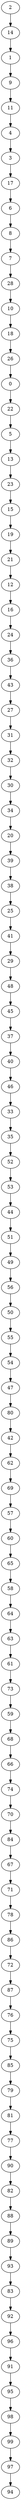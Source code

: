digraph {
  0;
  1;
  2;
  3;
  4;
  5;
  6;
  7;
  8;
  9;
  10;
  11;
  12;
  13;
  14;
  15;
  16;
  17;
  18;
  19;
  20;
  21;
  22;
  23;
  24;
  25;
  26;
  27;
  28;
  29;
  30;
  31;
  32;
  33;
  34;
  35;
  36;
  37;
  38;
  39;
  40;
  41;
  42;
  43;
  44;
  45;
  46;
  47;
  48;
  49;
  50;
  51;
  52;
  53;
  54;
  55;
  56;
  57;
  58;
  59;
  60;
  61;
  62;
  63;
  64;
  65;
  66;
  67;
  68;
  69;
  70;
  71;
  72;
  73;
  74;
  75;
  76;
  77;
  78;
  79;
  80;
  81;
  82;
  83;
  84;
  85;
  86;
  87;
  88;
  89;
  90;
  91;
  92;
  93;
  94;
  95;
  96;
  97;
  98;
  99;
  2 -> 14;
  14 -> 1;
  1 -> 9;
  9 -> 11;
  11 -> 4;
  4 -> 3;
  3 -> 17;
  17 -> 6;
  6 -> 8;
  8 -> 7;
  7 -> 28;
  28 -> 10;
  10 -> 18;
  18 -> 26;
  26 -> 0;
  0 -> 22;
  22 -> 5;
  5 -> 13;
  13 -> 23;
  23 -> 15;
  15 -> 19;
  19 -> 21;
  21 -> 12;
  12 -> 16;
  16 -> 24;
  24 -> 36;
  36 -> 43;
  43 -> 27;
  27 -> 31;
  31 -> 32;
  32 -> 30;
  30 -> 34;
  34 -> 20;
  20 -> 39;
  39 -> 38;
  38 -> 25;
  25 -> 41;
  41 -> 29;
  29 -> 48;
  48 -> 45;
  45 -> 37;
  37 -> 40;
  40 -> 46;
  46 -> 33;
  33 -> 35;
  35 -> 52;
  52 -> 53;
  53 -> 44;
  44 -> 51;
  51 -> 49;
  49 -> 56;
  56 -> 50;
  50 -> 55;
  55 -> 54;
  54 -> 47;
  47 -> 80;
  80 -> 42;
  42 -> 62;
  62 -> 69;
  69 -> 57;
  57 -> 60;
  60 -> 65;
  65 -> 58;
  58 -> 64;
  64 -> 63;
  63 -> 61;
  61 -> 73;
  73 -> 59;
  59 -> 68;
  68 -> 66;
  66 -> 74;
  74 -> 70;
  70 -> 84;
  84 -> 67;
  67 -> 71;
  71 -> 78;
  78 -> 86;
  86 -> 72;
  72 -> 87;
  87 -> 76;
  76 -> 75;
  75 -> 85;
  85 -> 79;
  79 -> 81;
  81 -> 77;
  77 -> 90;
  90 -> 82;
  82 -> 88;
  88 -> 89;
  89 -> 93;
  93 -> 83;
  83 -> 92;
  92 -> 96;
  96 -> 91;
  91 -> 95;
  95 -> 98;
  98 -> 99;
  99 -> 97;
  97 -> 94;
}